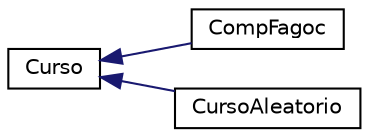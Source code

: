 digraph "Graphical Class Hierarchy"
{
  edge [fontname="Helvetica",fontsize="10",labelfontname="Helvetica",labelfontsize="10"];
  node [fontname="Helvetica",fontsize="10",shape=record];
  rankdir="LR";
  Node1 [label="Curso",height=0.2,width=0.4,color="black", fillcolor="white", style="filled",URL="$class_curso.html"];
  Node1 -> Node2 [dir="back",color="midnightblue",fontsize="10",style="solid",fontname="Helvetica"];
  Node2 [label="CompFagoc",height=0.2,width=0.4,color="black", fillcolor="white", style="filled",URL="$class_comp_fagoc.html"];
  Node1 -> Node3 [dir="back",color="midnightblue",fontsize="10",style="solid",fontname="Helvetica"];
  Node3 [label="CursoAleatorio",height=0.2,width=0.4,color="black", fillcolor="white", style="filled",URL="$class_curso_aleatorio.html",tooltip="Gera aleatoriamente a estrutura de um curso de ensino superior, com horários, disciplinas etc..."];
}
